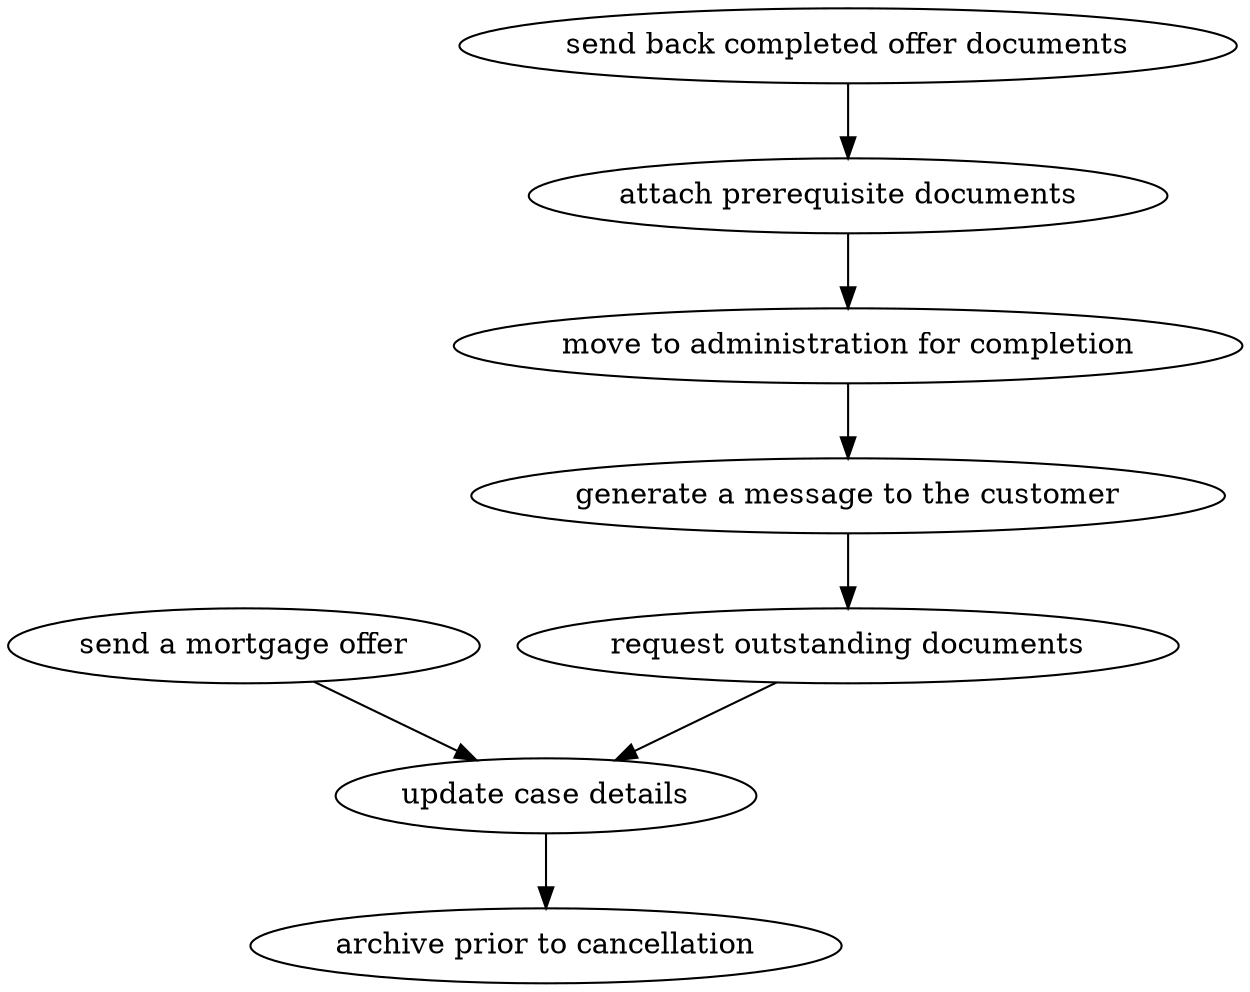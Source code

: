 strict digraph "doc-9.2" {
	graph [name="doc-9.2"];
	"send a mortgage offer"	[attrs="{'type': 'Activity', 'label': 'send a mortgage offer'}"];
	"update case details"	[attrs="{'type': 'Activity', 'label': 'update case details'}"];
	"send a mortgage offer" -> "update case details"	[attrs="{'type': 'flow', 'label': 'flow'}"];
	"archive prior to cancellation"	[attrs="{'type': 'Activity', 'label': 'archive prior to cancellation'}"];
	"update case details" -> "archive prior to cancellation"	[attrs="{'type': 'flow', 'label': 'flow'}"];
	"send back completed offer documents"	[attrs="{'type': 'Activity', 'label': 'send back completed offer documents'}"];
	"attach prerequisite documents"	[attrs="{'type': 'Activity', 'label': 'attach prerequisite documents'}"];
	"send back completed offer documents" -> "attach prerequisite documents"	[attrs="{'type': 'flow', 'label': 'flow'}"];
	"move to administration for completion"	[attrs="{'type': 'Activity', 'label': 'move to administration for completion'}"];
	"attach prerequisite documents" -> "move to administration for completion"	[attrs="{'type': 'flow', 'label': 'flow'}"];
	"generate a message to the customer"	[attrs="{'type': 'Activity', 'label': 'generate a message to the customer'}"];
	"move to administration for completion" -> "generate a message to the customer"	[attrs="{'type': 'flow', 'label': 'flow'}"];
	"request outstanding documents"	[attrs="{'type': 'Activity', 'label': 'request outstanding documents'}"];
	"generate a message to the customer" -> "request outstanding documents"	[attrs="{'type': 'flow', 'label': 'flow'}"];
	"request outstanding documents" -> "update case details"	[attrs="{'type': 'flow', 'label': 'flow'}"];
}
